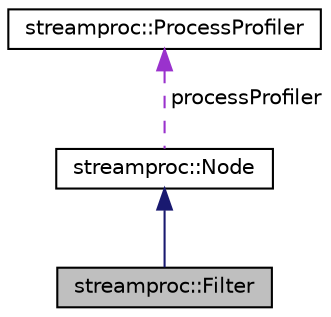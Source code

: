 digraph "streamproc::Filter"
{
  edge [fontname="Helvetica",fontsize="10",labelfontname="Helvetica",labelfontsize="10"];
  node [fontname="Helvetica",fontsize="10",shape=record];
  Node12 [label="streamproc::Filter",height=0.2,width=0.4,color="black", fillcolor="grey75", style="filled", fontcolor="black"];
  Node13 -> Node12 [dir="back",color="midnightblue",fontsize="10",style="solid",fontname="Helvetica"];
  Node13 [label="streamproc::Node",height=0.2,width=0.4,color="black", fillcolor="white", style="filled",URL="$dd/d01/classstreamproc_1_1Node.html",tooltip="Base class for node. "];
  Node14 -> Node13 [dir="back",color="darkorchid3",fontsize="10",style="dashed",label=" processProfiler" ,fontname="Helvetica"];
  Node14 [label="streamproc::ProcessProfiler",height=0.2,width=0.4,color="black", fillcolor="white", style="filled",URL="$d0/d42/classstreamproc_1_1ProcessProfiler.html"];
}
